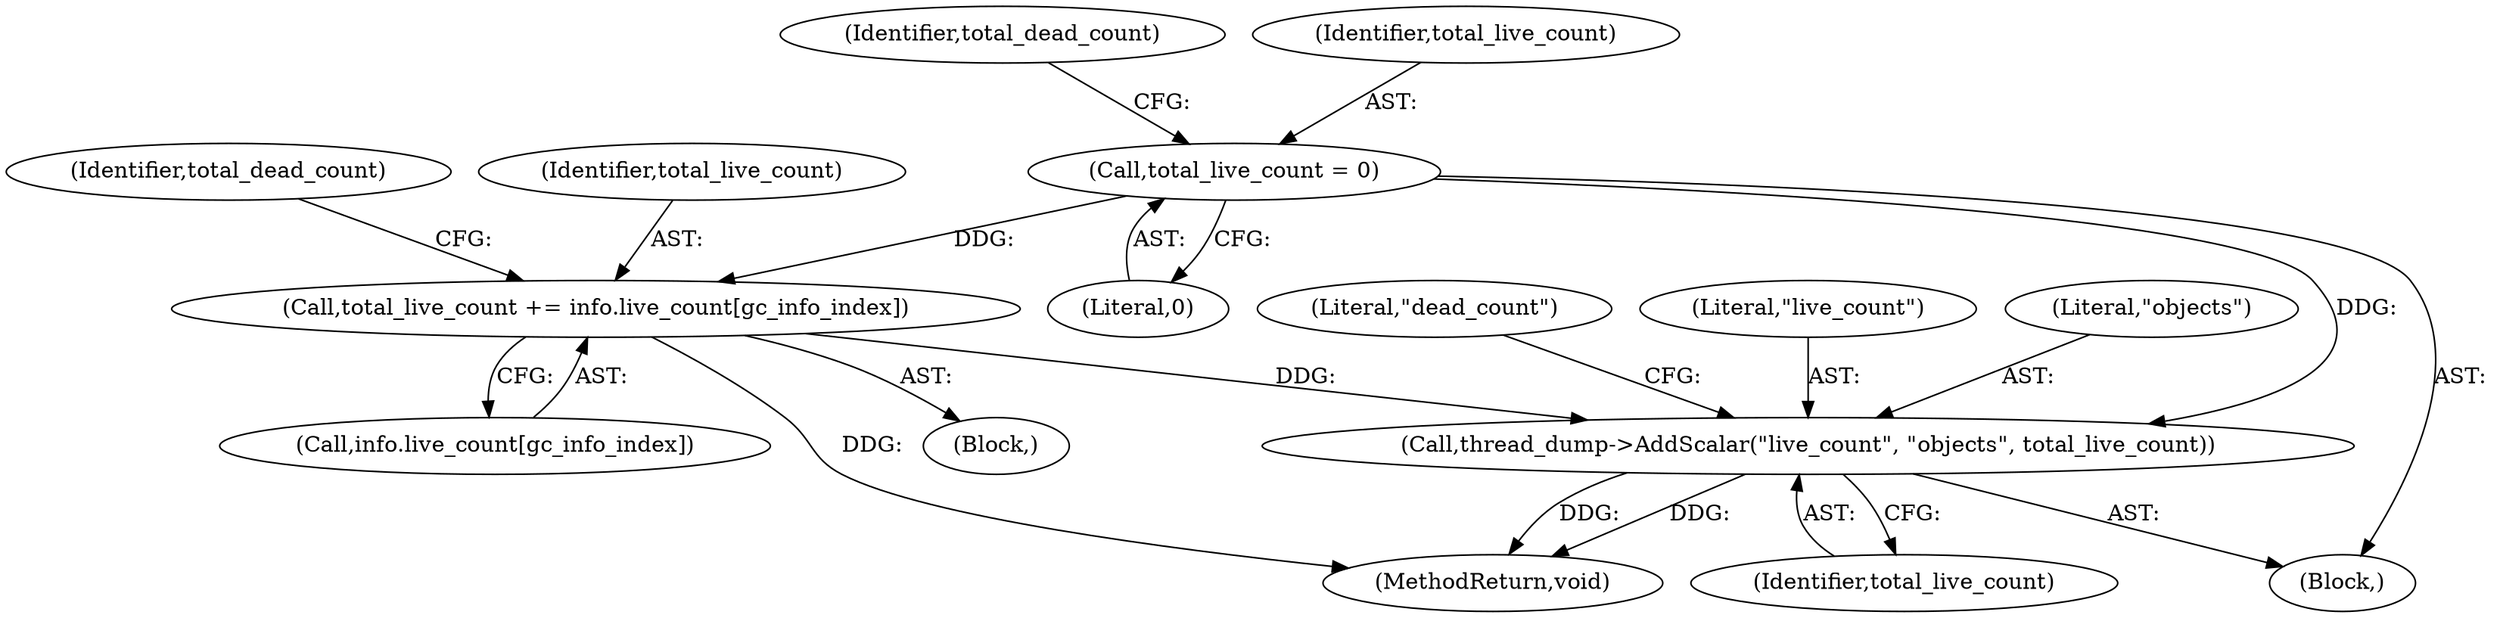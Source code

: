 digraph "0_Chrome_20b65d00ca3d8696430e22efad7485366f8c3a21_2@API" {
"1000236" [label="(Call,thread_dump->AddScalar(\"live_count\", \"objects\", total_live_count))"];
"1000177" [label="(Call,total_live_count = 0)"];
"1000203" [label="(Call,total_live_count += info.live_count[gc_info_index])"];
"1000205" [label="(Call,info.live_count[gc_info_index])"];
"1000182" [label="(Identifier,total_dead_count)"];
"1000239" [label="(Identifier,total_live_count)"];
"1000241" [label="(Literal,\"dead_count\")"];
"1000203" [label="(Call,total_live_count += info.live_count[gc_info_index])"];
"1000178" [label="(Identifier,total_live_count)"];
"1000204" [label="(Identifier,total_live_count)"];
"1000102" [label="(Block,)"];
"1000177" [label="(Call,total_live_count = 0)"];
"1000236" [label="(Call,thread_dump->AddScalar(\"live_count\", \"objects\", total_live_count))"];
"1000265" [label="(MethodReturn,void)"];
"1000211" [label="(Identifier,total_dead_count)"];
"1000202" [label="(Block,)"];
"1000179" [label="(Literal,0)"];
"1000237" [label="(Literal,\"live_count\")"];
"1000238" [label="(Literal,\"objects\")"];
"1000236" -> "1000102"  [label="AST: "];
"1000236" -> "1000239"  [label="CFG: "];
"1000237" -> "1000236"  [label="AST: "];
"1000238" -> "1000236"  [label="AST: "];
"1000239" -> "1000236"  [label="AST: "];
"1000241" -> "1000236"  [label="CFG: "];
"1000236" -> "1000265"  [label="DDG: "];
"1000236" -> "1000265"  [label="DDG: "];
"1000177" -> "1000236"  [label="DDG: "];
"1000203" -> "1000236"  [label="DDG: "];
"1000177" -> "1000102"  [label="AST: "];
"1000177" -> "1000179"  [label="CFG: "];
"1000178" -> "1000177"  [label="AST: "];
"1000179" -> "1000177"  [label="AST: "];
"1000182" -> "1000177"  [label="CFG: "];
"1000177" -> "1000203"  [label="DDG: "];
"1000203" -> "1000202"  [label="AST: "];
"1000203" -> "1000205"  [label="CFG: "];
"1000204" -> "1000203"  [label="AST: "];
"1000205" -> "1000203"  [label="AST: "];
"1000211" -> "1000203"  [label="CFG: "];
"1000203" -> "1000265"  [label="DDG: "];
}
